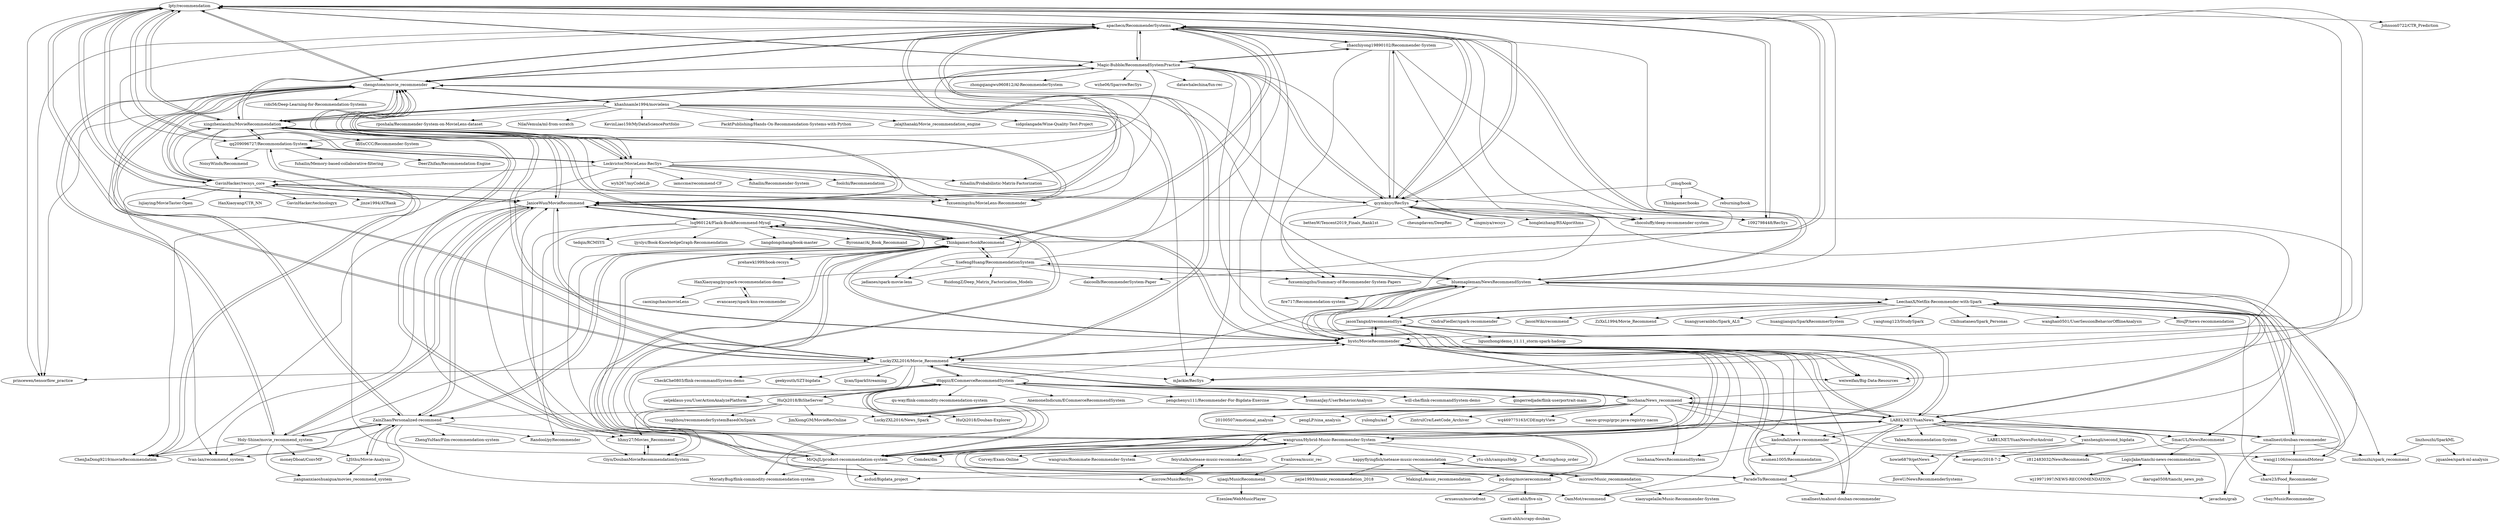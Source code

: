 digraph G {
"lpty/recommendation" -> "apachecn/RecommenderSystems"
"lpty/recommendation" -> "Magic-Bubble/RecommendSystemPractice"
"lpty/recommendation" -> "chengstone/movie_recommender"
"lpty/recommendation" -> "JaniceWuo/MovieRecommend"
"lpty/recommendation" -> "xingzhexiaozhu/MovieRecommendation"
"lpty/recommendation" -> "Thinkgamer/bookRecommend"
"lpty/recommendation" -> "qcymkxyc/RecSys"
"lpty/recommendation" -> "Johnson0722/CTR_Prediction" ["e"=1]
"lpty/recommendation" -> "princewen/tensorflow_practice" ["e"=1]
"lpty/recommendation" -> "1092798448/RecSys"
"lpty/recommendation" -> "LuckyZXL2016/Movie_Recommend"
"lpty/recommendation" -> "weiweifan/Big-Data-Resources" ["e"=1]
"lpty/recommendation" -> "Lockvictor/MovieLens-RecSys"
"lpty/recommendation" -> "GavinHacker/recsys_core"
"lpty/recommendation" -> "bystc/MovieRecommender"
"LABELNET/YuanNews" -> "jasonTangxd/recommendSys"
"LABELNET/YuanNews" -> "LABELNET/YuanNewsForAndroid"
"LABELNET/YuanNews" -> "bystc/MovieRecommender"
"LABELNET/YuanNews" -> "kadoufall/news-recommender"
"LABELNET/YuanNews" -> "javachen/grab"
"LABELNET/YuanNews" -> "SmacUL/NewsRecommend"
"LABELNET/YuanNews" -> "ParadeTo/Recommend"
"LABELNET/YuanNews" -> "bluemapleman/NewsRecommendSystem"
"LABELNET/YuanNews" -> "luochana/News_recommend"
"LABELNET/YuanNews" -> "smallnest/douban-recommender"
"LABELNET/YuanNews" -> "MrQuJL/product-recommendation-system"
"LABELNET/YuanNews" -> "yanshengli/second_bigdata"
"LABELNET/YuanNews" -> "wangruns/Hybrid-Music-Recommender-System"
"LABELNET/YuanNews" -> "Yabea/Recommendation-System"
"Holy-Shine/movie_recommend_system" -> "ZainZhao/Personalized-recommend"
"Holy-Shine/movie_recommend_system" -> "JaniceWuo/MovieRecommend"
"Holy-Shine/movie_recommend_system" -> "chengstone/movie_recommender"
"Holy-Shine/movie_recommend_system" -> "moneyDboat/ConvMF" ["e"=1]
"Holy-Shine/movie_recommend_system" -> "Ivan-lan/recommend_system"
"Holy-Shine/movie_recommend_system" -> "ChenJiaDong9219/movieRecommendation"
"Holy-Shine/movie_recommend_system" -> "LJSthu/Movie-Analysis"
"Holy-Shine/movie_recommend_system" -> "jiangnanxiaoshuaigua/movies_recommend_system"
"Holy-Shine/movie_recommend_system" -> "Thinkgamer/bookRecommend"
"ChenJiaDong9219/movieRecommendation" -> "qq209096727/Recommondation-System"
"XuefengHuang/RecommendationSystem" -> "Thinkgamer/bookRecommend"
"XuefengHuang/RecommendationSystem" -> "jadianes/spark-movie-lens" ["e"=1]
"XuefengHuang/RecommendationSystem" -> "lsq960124/Flask-BookRecommend-Mysql"
"XuefengHuang/RecommendationSystem" -> "HanXiaoyang/pyspark-recommendation-demo"
"XuefengHuang/RecommendationSystem" -> "daicoolb/RecommenderSystem-Paper" ["e"=1]
"XuefengHuang/RecommendationSystem" -> "RuidongZ/Deep_Matrix_Factorization_Models" ["e"=1]
"XuefengHuang/RecommendationSystem" -> "fuxuemingzhu/Summary-of-Recommender-System-Papers" ["e"=1]
"XuefengHuang/RecommendationSystem" -> "bluemapleman/NewsRecommendSystem"
"XuefengHuang/RecommendationSystem" -> "apachecn/RecommenderSystems"
"evancasey/spark-knn-recommender" -> "HanXiaoyang/pyspark-recommendation-demo"
"xiaott-ahh/five-six" -> "xiaott-ahh/scrapy-douban"
"JaniceWuo/MovieRecommend" -> "ZainZhao/Personalized-recommend"
"JaniceWuo/MovieRecommend" -> "chengstone/movie_recommender"
"JaniceWuo/MovieRecommend" -> "Holy-Shine/movie_recommend_system"
"JaniceWuo/MovieRecommend" -> "lpty/recommendation"
"JaniceWuo/MovieRecommend" -> "Giyn/DoubanMovieRecommendationSystem"
"JaniceWuo/MovieRecommend" -> "Ivan-lan/recommend_system"
"JaniceWuo/MovieRecommend" -> "wangruns/Hybrid-Music-Recommender-System"
"JaniceWuo/MovieRecommend" -> "bystc/MovieRecommender"
"JaniceWuo/MovieRecommend" -> "LuckyZXL2016/Movie_Recommend"
"JaniceWuo/MovieRecommend" -> "hhmy27/Movies_Recommend"
"JaniceWuo/MovieRecommend" -> "apachecn/RecommenderSystems"
"JaniceWuo/MovieRecommend" -> "Thinkgamer/bookRecommend"
"JaniceWuo/MovieRecommend" -> "GavinHacker/recsys_core"
"JaniceWuo/MovieRecommend" -> "xingzhexiaozhu/MovieRecommendation"
"JaniceWuo/MovieRecommend" -> "lsq960124/Flask-BookRecommend-Mysql"
"LuckyZXL2016/Movie_Recommend" -> "luochana/News_recommend"
"LuckyZXL2016/Movie_Recommend" -> "CheckChe0803/flink-recommandSystem-demo" ["e"=1]
"LuckyZXL2016/Movie_Recommend" -> "LuckyZXL2016/News_Spark" ["e"=1]
"LuckyZXL2016/Movie_Recommend" -> "JaniceWuo/MovieRecommend"
"LuckyZXL2016/Movie_Recommend" -> "chengstone/movie_recommender"
"LuckyZXL2016/Movie_Recommend" -> "bystc/MovieRecommender"
"LuckyZXL2016/Movie_Recommend" -> "apachecn/RecommenderSystems"
"LuckyZXL2016/Movie_Recommend" -> "princewen/tensorflow_practice" ["e"=1]
"LuckyZXL2016/Movie_Recommend" -> "oeljeklaus-you/UserActionAnalyzePlatform" ["e"=1]
"LuckyZXL2016/Movie_Recommend" -> "lpty/recommendation"
"LuckyZXL2016/Movie_Recommend" -> "weiweifan/Big-Data-Resources" ["e"=1]
"LuckyZXL2016/Movie_Recommend" -> "geekyouth/SZT-bigdata" ["e"=1]
"LuckyZXL2016/Movie_Recommend" -> "ittqqzz/ECommerceRecommendSystem"
"LuckyZXL2016/Movie_Recommend" -> "mJackie/RecSys" ["e"=1]
"LuckyZXL2016/Movie_Recommend" -> "ljcan/SparkStreaming" ["e"=1]
"SmacUL/NewsRecommend" -> "z812483032/NewsRecommends"
"SmacUL/NewsRecommend" -> "LogicJake/tianchi-news-recommendation"
"GavinHacker/recsys_core" -> "chengstone/movie_recommender"
"GavinHacker/recsys_core" -> "xingzhexiaozhu/MovieRecommendation"
"GavinHacker/recsys_core" -> "JaniceWuo/MovieRecommend"
"GavinHacker/recsys_core" -> "Ivan-lan/recommend_system"
"GavinHacker/recsys_core" -> "lpty/recommendation"
"GavinHacker/recsys_core" -> "HanXiaoyang/CTR_NN" ["e"=1]
"GavinHacker/recsys_core" -> "GavinHacker/technologyx"
"GavinHacker/recsys_core" -> "qcymkxyc/RecSys"
"GavinHacker/recsys_core" -> "jinze1994/ATRank" ["e"=1]
"GavinHacker/recsys_core" -> "fuxuemingzhu/MovieLens-Recommender"
"GavinHacker/recsys_core" -> "lujiaying/MovieTaster-Open" ["e"=1]
"bluemapleman/NewsRecommendSystem" -> "bystc/MovieRecommender"
"bluemapleman/NewsRecommendSystem" -> "LABELNET/YuanNews"
"bluemapleman/NewsRecommendSystem" -> "kadoufall/news-recommender"
"bluemapleman/NewsRecommendSystem" -> "MrQuJL/product-recommendation-system"
"bluemapleman/NewsRecommendSystem" -> "luochana/News_recommend"
"bluemapleman/NewsRecommendSystem" -> "jasonTangxd/recommendSys"
"bluemapleman/NewsRecommendSystem" -> "chengstone/movie_recommender"
"bluemapleman/NewsRecommendSystem" -> "lpty/recommendation"
"bluemapleman/NewsRecommendSystem" -> "apachecn/RecommenderSystems"
"bluemapleman/NewsRecommendSystem" -> "LuckyZXL2016/Movie_Recommend"
"bluemapleman/NewsRecommendSystem" -> "SmacUL/NewsRecommend"
"bluemapleman/NewsRecommendSystem" -> "XuefengHuang/RecommendationSystem"
"bluemapleman/NewsRecommendSystem" -> "fire717/Recommendation-system"
"bluemapleman/NewsRecommendSystem" -> "LeechanX/Netflix-Recommender-with-Spark"
"bluemapleman/NewsRecommendSystem" -> "ienergetic/2018-7-2"
"bystc/MovieRecommender" -> "MrQuJL/product-recommendation-system"
"bystc/MovieRecommender" -> "kadoufall/news-recommender"
"bystc/MovieRecommender" -> "LABELNET/YuanNews"
"bystc/MovieRecommender" -> "pq-dong/movierecommend"
"bystc/MovieRecommender" -> "wangruns/Hybrid-Music-Recommender-System"
"bystc/MovieRecommender" -> "ParadeTo/Recommend"
"bystc/MovieRecommender" -> "jasonTangxd/recommendSys"
"bystc/MovieRecommender" -> "bluemapleman/NewsRecommendSystem"
"bystc/MovieRecommender" -> "JaniceWuo/MovieRecommend"
"bystc/MovieRecommender" -> "OamMot/recommend"
"bystc/MovieRecommender" -> "LuckyZXL2016/Movie_Recommend"
"bystc/MovieRecommender" -> "Thinkgamer/bookRecommend"
"bystc/MovieRecommender" -> "xingzhexiaozhu/MovieRecommendation"
"bystc/MovieRecommender" -> "smallnest/mahout-douban-recommender"
"bystc/MovieRecommender" -> "acumen1005/Recommendation"
"jzmq/book" -> "reburning/book"
"jzmq/book" -> "qcymkxyc/RecSys"
"jzmq/book" -> "Thinkgamer/books" ["e"=1]
"Magic-Bubble/RecommendSystemPractice" -> "qcymkxyc/RecSys"
"Magic-Bubble/RecommendSystemPractice" -> "lpty/recommendation"
"Magic-Bubble/RecommendSystemPractice" -> "apachecn/RecommenderSystems"
"Magic-Bubble/RecommendSystemPractice" -> "mJackie/RecSys" ["e"=1]
"Magic-Bubble/RecommendSystemPractice" -> "datawhalechina/fun-rec" ["e"=1]
"Magic-Bubble/RecommendSystemPractice" -> "chocoluffy/deep-recommender-system" ["e"=1]
"Magic-Bubble/RecommendSystemPractice" -> "zhongqiangwu960812/AI-RecommenderSystem" ["e"=1]
"Magic-Bubble/RecommendSystemPractice" -> "chengstone/movie_recommender"
"Magic-Bubble/RecommendSystemPractice" -> "zhaozhiyong19890102/Recommender-System"
"Magic-Bubble/RecommendSystemPractice" -> "JaniceWuo/MovieRecommend"
"Magic-Bubble/RecommendSystemPractice" -> "weiweifan/Big-Data-Resources" ["e"=1]
"Magic-Bubble/RecommendSystemPractice" -> "bystc/MovieRecommender"
"Magic-Bubble/RecommendSystemPractice" -> "wzhe06/SparrowRecSys" ["e"=1]
"Magic-Bubble/RecommendSystemPractice" -> "xingzhexiaozhu/MovieRecommendation"
"Magic-Bubble/RecommendSystemPractice" -> "qq209096727/Recommondation-System"
"ParadeTo/Recommend" -> "smallnest/mahout-douban-recommender"
"ParadeTo/Recommend" -> "OamMot/recommend"
"ParadeTo/Recommend" -> "bystc/MovieRecommender"
"ParadeTo/Recommend" -> "LABELNET/YuanNews"
"ParadeTo/Recommend" -> "javachen/grab"
"ParadeTo/Recommend" -> "Thinkgamer/bookRecommend"
"MrQuJL/product-recommendation-system" -> "bystc/MovieRecommender"
"MrQuJL/product-recommendation-system" -> "ittqqzz/ECommerceRecommendSystem"
"MrQuJL/product-recommendation-system" -> "wangruns/Hybrid-Music-Recommender-System"
"MrQuJL/product-recommendation-system" -> "Thinkgamer/bookRecommend"
"MrQuJL/product-recommendation-system" -> "bluemapleman/NewsRecommendSystem"
"MrQuJL/product-recommendation-system" -> "ParadeTo/Recommend"
"MrQuJL/product-recommendation-system" -> "LABELNET/YuanNews"
"MrQuJL/product-recommendation-system" -> "OamMot/recommend"
"MrQuJL/product-recommendation-system" -> "pq-dong/movierecommend"
"MrQuJL/product-recommendation-system" -> "lsq960124/Flask-BookRecommend-Mysql"
"MrQuJL/product-recommendation-system" -> "asdud/Bigdata_project" ["e"=1]
"MrQuJL/product-recommendation-system" -> "JaniceWuo/MovieRecommend"
"MrQuJL/product-recommendation-system" -> "xingzhexiaozhu/MovieRecommendation"
"MrQuJL/product-recommendation-system" -> "MoriatyBug/flink-commodity-recommendation-system" ["e"=1]
"MrQuJL/product-recommendation-system" -> "qq209096727/Recommondation-System"
"ZainZhao/Personalized-recommend" -> "JaniceWuo/MovieRecommend"
"ZainZhao/Personalized-recommend" -> "Holy-Shine/movie_recommend_system"
"ZainZhao/Personalized-recommend" -> "jiangnanxiaoshuaigua/movies_recommend_system"
"ZainZhao/Personalized-recommend" -> "Ivan-lan/recommend_system"
"ZainZhao/Personalized-recommend" -> "LJSthu/Movie-Analysis"
"ZainZhao/Personalized-recommend" -> "chengstone/movie_recommender"
"ZainZhao/Personalized-recommend" -> "OamMot/recommend"
"ZainZhao/Personalized-recommend" -> "Thinkgamer/bookRecommend"
"ZainZhao/Personalized-recommend" -> "ZhengYuHao/Film-recommendation-system"
"ZainZhao/Personalized-recommend" -> "Randool/pyRecommender" ["e"=1]
"ZainZhao/Personalized-recommend" -> "hhmy27/Movies_Recommend"
"ZainZhao/Personalized-recommend" -> "ChenJiaDong9219/movieRecommendation"
"chengstone/movie_recommender" -> "JaniceWuo/MovieRecommend"
"chengstone/movie_recommender" -> "ZainZhao/Personalized-recommend"
"chengstone/movie_recommender" -> "lpty/recommendation"
"chengstone/movie_recommender" -> "Holy-Shine/movie_recommend_system"
"chengstone/movie_recommender" -> "GavinHacker/recsys_core"
"chengstone/movie_recommender" -> "princewen/tensorflow_practice" ["e"=1]
"chengstone/movie_recommender" -> "apachecn/RecommenderSystems"
"chengstone/movie_recommender" -> "LuckyZXL2016/Movie_Recommend"
"chengstone/movie_recommender" -> "Lockvictor/MovieLens-RecSys"
"chengstone/movie_recommender" -> "xingzhexiaozhu/MovieRecommendation"
"chengstone/movie_recommender" -> "mJackie/RecSys" ["e"=1]
"chengstone/movie_recommender" -> "khanhnamle1994/movielens"
"chengstone/movie_recommender" -> "fuxuemingzhu/MovieLens-Recommender"
"chengstone/movie_recommender" -> "Magic-Bubble/RecommendSystemPractice"
"chengstone/movie_recommender" -> "robi56/Deep-Learning-for-Recommendation-Systems" ["e"=1]
"hhmy27/Movies_Recommend" -> "Giyn/DoubanMovieRecommendationSystem"
"xingzhexiaozhu/MovieRecommendation" -> "qq209096727/Recommondation-System"
"xingzhexiaozhu/MovieRecommendation" -> "Lockvictor/MovieLens-RecSys"
"xingzhexiaozhu/MovieRecommendation" -> "lpty/recommendation"
"xingzhexiaozhu/MovieRecommendation" -> "GavinHacker/recsys_core"
"xingzhexiaozhu/MovieRecommendation" -> "apachecn/RecommenderSystems"
"xingzhexiaozhu/MovieRecommendation" -> "chengstone/movie_recommender"
"xingzhexiaozhu/MovieRecommendation" -> "ChenJiaDong9219/movieRecommendation"
"xingzhexiaozhu/MovieRecommendation" -> "JaniceWuo/MovieRecommend"
"xingzhexiaozhu/MovieRecommendation" -> "bystc/MovieRecommender"
"xingzhexiaozhu/MovieRecommendation" -> "SSSxCCC/Recommender-System" ["e"=1]
"xingzhexiaozhu/MovieRecommendation" -> "Thinkgamer/bookRecommend"
"xingzhexiaozhu/MovieRecommendation" -> "NoisyWinds/Recommend"
"xingzhexiaozhu/MovieRecommendation" -> "fuxuemingzhu/MovieLens-Recommender"
"xingzhexiaozhu/MovieRecommendation" -> "MrQuJL/product-recommendation-system"
"xingzhexiaozhu/MovieRecommendation" -> "Magic-Bubble/RecommendSystemPractice"
"Lockvictor/MovieLens-RecSys" -> "xingzhexiaozhu/MovieRecommendation"
"Lockvictor/MovieLens-RecSys" -> "qq209096727/Recommondation-System"
"Lockvictor/MovieLens-RecSys" -> "chengstone/movie_recommender"
"Lockvictor/MovieLens-RecSys" -> "fuxuemingzhu/MovieLens-Recommender"
"Lockvictor/MovieLens-RecSys" -> "lpty/recommendation"
"Lockvictor/MovieLens-RecSys" -> "1092798448/RecSys"
"Lockvictor/MovieLens-RecSys" -> "wyh267/myCodeLib"
"Lockvictor/MovieLens-RecSys" -> "iamccme/recommend-CF"
"Lockvictor/MovieLens-RecSys" -> "Magic-Bubble/RecommendSystemPractice"
"Lockvictor/MovieLens-RecSys" -> "ChenJiaDong9219/movieRecommendation"
"Lockvictor/MovieLens-RecSys" -> "fuhailin/Recommender-System"
"Lockvictor/MovieLens-RecSys" -> "GavinHacker/recsys_core"
"Lockvictor/MovieLens-RecSys" -> "foolchi/Recommendation"
"Lockvictor/MovieLens-RecSys" -> "fuhailin/Probabilistic-Matrix-Factorization" ["e"=1]
"1092798448/RecSys" -> "lpty/recommendation"
"luochana/News_recommend" -> "LuckyZXL2016/News_Spark" ["e"=1]
"luochana/News_recommend" -> "luochana/NewsRecommendSystem"
"luochana/News_recommend" -> "nacos-group/grpc-java-registry-nacos" ["e"=1]
"luochana/News_recommend" -> "LuckyZXL2016/Movie_Recommend"
"luochana/News_recommend" -> "ittqqzz/ECommerceRecommendSystem"
"luochana/News_recommend" -> "wangj1106/recommendMoteur"
"luochana/News_recommend" -> "20100507/emotional_analysis" ["e"=1]
"luochana/News_recommend" -> "kadoufall/news-recommender"
"luochana/News_recommend" -> "LABELNET/YuanNews"
"luochana/News_recommend" -> "pengLP/sina_analysis" ["e"=1]
"luochana/News_recommend" -> "SmacUL/NewsRecommend"
"luochana/News_recommend" -> "yulonghu/asf" ["e"=1]
"luochana/News_recommend" -> "ZintrulCre/LeetCode_Archiver" ["e"=1]
"luochana/News_recommend" -> "wq469775163/CDEmptyView" ["e"=1]
"luochana/News_recommend" -> "asdud/Bigdata_project" ["e"=1]
"wangruns/Hybrid-Music-Recommender-System" -> "bystc/MovieRecommender"
"wangruns/Hybrid-Music-Recommender-System" -> "Evanlovea/music_rec"
"wangruns/Hybrid-Music-Recommender-System" -> "JaniceWuo/MovieRecommend"
"wangruns/Hybrid-Music-Recommender-System" -> "MrQuJL/product-recommendation-system"
"wangruns/Hybrid-Music-Recommender-System" -> "happyflyingfish/netease-music-recommendation"
"wangruns/Hybrid-Music-Recommender-System" -> "ytu-shh/campusHelp" ["e"=1]
"wangruns/Hybrid-Music-Recommender-System" -> "sfturing/hosp_order" ["e"=1]
"wangruns/Hybrid-Music-Recommender-System" -> "Comdex/dm"
"wangruns/Hybrid-Music-Recommender-System" -> "microw/MusicRecSys"
"wangruns/Hybrid-Music-Recommender-System" -> "Thinkgamer/bookRecommend"
"wangruns/Hybrid-Music-Recommender-System" -> "pq-dong/movierecommend"
"wangruns/Hybrid-Music-Recommender-System" -> "LABELNET/YuanNews"
"wangruns/Hybrid-Music-Recommender-System" -> "Corvey/Exam-Online" ["e"=1]
"wangruns/Hybrid-Music-Recommender-System" -> "feiyutalk/netease-music-recommendation"
"wangruns/Hybrid-Music-Recommender-System" -> "wangruns/Roommate-Recommender-System"
"apachecn/RecommenderSystems" -> "lpty/recommendation"
"apachecn/RecommenderSystems" -> "Magic-Bubble/RecommendSystemPractice"
"apachecn/RecommenderSystems" -> "qcymkxyc/RecSys"
"apachecn/RecommenderSystems" -> "chengstone/movie_recommender"
"apachecn/RecommenderSystems" -> "Thinkgamer/bookRecommend"
"apachecn/RecommenderSystems" -> "xingzhexiaozhu/MovieRecommendation"
"apachecn/RecommenderSystems" -> "weiweifan/Big-Data-Resources" ["e"=1]
"apachecn/RecommenderSystems" -> "JaniceWuo/MovieRecommend"
"apachecn/RecommenderSystems" -> "LuckyZXL2016/Movie_Recommend"
"apachecn/RecommenderSystems" -> "mJackie/RecSys" ["e"=1]
"apachecn/RecommenderSystems" -> "chocoluffy/deep-recommender-system" ["e"=1]
"apachecn/RecommenderSystems" -> "princewen/tensorflow_practice" ["e"=1]
"apachecn/RecommenderSystems" -> "qq209096727/Recommondation-System"
"apachecn/RecommenderSystems" -> "zhaozhiyong19890102/Recommender-System"
"apachecn/RecommenderSystems" -> "bluemapleman/NewsRecommendSystem"
"qq209096727/Recommondation-System" -> "xingzhexiaozhu/MovieRecommendation"
"qq209096727/Recommondation-System" -> "ChenJiaDong9219/movieRecommendation"
"qq209096727/Recommondation-System" -> "Lockvictor/MovieLens-RecSys"
"qq209096727/Recommondation-System" -> "NoisyWinds/Recommend"
"qq209096727/Recommondation-System" -> "DeerZhifan/Recommendation-Engine"
"qq209096727/Recommondation-System" -> "fuhailin/Memory-based-collaborative-filtering"
"ittqqzz/ECommerceRecommendSystem" -> "MoriatyBug/flink-commodity-recommendation-system" ["e"=1]
"ittqqzz/ECommerceRecommendSystem" -> "MrQuJL/product-recommendation-system"
"ittqqzz/ECommerceRecommendSystem" -> "luochana/News_recommend"
"ittqqzz/ECommerceRecommendSystem" -> "gingerredjade/flink-userportrait-main" ["e"=1]
"ittqqzz/ECommerceRecommendSystem" -> "asdud/Bigdata_project" ["e"=1]
"ittqqzz/ECommerceRecommendSystem" -> "qu-way/flink-commodity-recommendation-system"
"ittqqzz/ECommerceRecommendSystem" -> "AnemoneIndicum/ECommerceRecommendSystem"
"ittqqzz/ECommerceRecommendSystem" -> "pengchenyu111/Recommender-For-Bigdata-Exercise"
"ittqqzz/ECommerceRecommendSystem" -> "IronmanJay/UserBehaviorAnalysis"
"ittqqzz/ECommerceRecommendSystem" -> "LuckyZXL2016/Movie_Recommend"
"ittqqzz/ECommerceRecommendSystem" -> "oeljeklaus-you/UserActionAnalyzePlatform" ["e"=1]
"ittqqzz/ECommerceRecommendSystem" -> "will-che/flink-recommandSystem-demo" ["e"=1]
"ittqqzz/ECommerceRecommendSystem" -> "pq-dong/movierecommend"
"ittqqzz/ECommerceRecommendSystem" -> "bystc/MovieRecommender"
"ittqqzz/ECommerceRecommendSystem" -> "HuQi2018/BiSheServer"
"Evanlovea/music_rec" -> "ujiaqi/MusicRecommend"
"LJSthu/Movie-Analysis" -> "jiangnanxiaoshuaigua/movies_recommend_system"
"LJSthu/Movie-Analysis" -> "ZainZhao/Personalized-recommend"
"qcymkxyc/RecSys" -> "Magic-Bubble/RecommendSystemPractice"
"qcymkxyc/RecSys" -> "singmiya/recsys"
"qcymkxyc/RecSys" -> "mJackie/RecSys" ["e"=1]
"qcymkxyc/RecSys" -> "apachecn/RecommenderSystems"
"qcymkxyc/RecSys" -> "lpty/recommendation"
"qcymkxyc/RecSys" -> "fire717/Recommendation-system"
"qcymkxyc/RecSys" -> "1092798448/RecSys"
"qcymkxyc/RecSys" -> "chocoluffy/deep-recommender-system" ["e"=1]
"qcymkxyc/RecSys" -> "zhaozhiyong19890102/Recommender-System"
"qcymkxyc/RecSys" -> "fuxuemingzhu/Summary-of-Recommender-System-Papers" ["e"=1]
"qcymkxyc/RecSys" -> "chengstone/movie_recommender"
"qcymkxyc/RecSys" -> "hongleizhang/RSAlgorithms" ["e"=1]
"qcymkxyc/RecSys" -> "GavinHacker/recsys_core"
"qcymkxyc/RecSys" -> "bettenW/Tencent2019_Finals_Rank1st" ["e"=1]
"qcymkxyc/RecSys" -> "cheungdaven/DeepRec" ["e"=1]
"wangj1106/recommendMoteur" -> "LeechanX/Netflix-Recommender-with-Spark"
"wangj1106/recommendMoteur" -> "share23/Food_Recommender"
"yanshengli/second_bigdata" -> "ienergetic/2018-7-2"
"yanshengli/second_bigdata" -> "JloveU/NewsRecommenderSystems"
"yanshengli/second_bigdata" -> "howie6879/getNews"
"smallnest/douban-recommender" -> "LeechanX/Netflix-Recommender-with-Spark"
"smallnest/douban-recommender" -> "linzhouzhi/spark_recommend"
"smallnest/douban-recommender" -> "javachen/grab"
"smallnest/douban-recommender" -> "wangj1106/recommendMoteur"
"smallnest/douban-recommender" -> "LABELNET/YuanNews"
"LogicJake/tianchi-news-recommendation" -> "wj19971997/NEWS-RECOMMENDATION"
"LogicJake/tianchi-news-recommendation" -> "ikaruga0508/tianchi_news_pub"
"khanhnamle1994/movielens" -> "chengstone/movie_recommender"
"khanhnamle1994/movielens" -> "rposhala/Recommender-System-on-MovieLens-dataset"
"khanhnamle1994/movielens" -> "NilaiVemula/ml-from-scratch"
"khanhnamle1994/movielens" -> "KevinLiao159/MyDataSciencePortfolio" ["e"=1]
"khanhnamle1994/movielens" -> "PacktPublishing/Hands-On-Recommendation-Systems-with-Python" ["e"=1]
"khanhnamle1994/movielens" -> "fuhailin/Probabilistic-Matrix-Factorization" ["e"=1]
"khanhnamle1994/movielens" -> "xingzhexiaozhu/MovieRecommendation"
"khanhnamle1994/movielens" -> "fuxuemingzhu/MovieLens-Recommender"
"khanhnamle1994/movielens" -> "jadianes/spark-movie-lens" ["e"=1]
"khanhnamle1994/movielens" -> "jalajthanaki/Movie_recommendation_engine"
"khanhnamle1994/movielens" -> "sidgolangade/Wine-Quality-Test-Project"
"khanhnamle1994/movielens" -> "Lockvictor/MovieLens-RecSys"
"microw/Music_recommendation" -> "xiaoyugelaile/Music-Recommender-System"
"microw/Music_recommendation" -> "happyflyingfish/netease-music-recommendation"
"lsq960124/Flask-BookRecommend-Mysql" -> "Thinkgamer/bookRecommend"
"lsq960124/Flask-BookRecommend-Mysql" -> "ljyslyc/Book-KnowledgeGraph-Recommendation" ["e"=1]
"lsq960124/Flask-BookRecommend-Mysql" -> "liangdongchang/book-master"
"lsq960124/Flask-BookRecommend-Mysql" -> "Randool/pyRecommender" ["e"=1]
"lsq960124/Flask-BookRecommend-Mysql" -> "Byronnar/Ai_Book_Recommand"
"lsq960124/Flask-BookRecommend-Mysql" -> "JaniceWuo/MovieRecommend"
"lsq960124/Flask-BookRecommend-Mysql" -> "Giyn/DoubanMovieRecommendationSystem"
"lsq960124/Flask-BookRecommend-Mysql" -> "tedqin/RCMSYS"
"microw/MusicRecSys" -> "feiyutalk/netease-music-recommendation"
"HuQi2018/BiSheServer" -> "HuQi2018/Douban-Explorer"
"HuQi2018/BiSheServer" -> "toughhou/recommenderSystemBasedOnSpark"
"HuQi2018/BiSheServer" -> "ZainZhao/Personalized-recommend"
"HuQi2018/BiSheServer" -> "Giyn/DoubanMovieRecommendationSystem"
"HuQi2018/BiSheServer" -> "JimXiongGM/MovieRecOnline"
"HuQi2018/BiSheServer" -> "hhmy27/Movies_Recommend"
"HuQi2018/BiSheServer" -> "ittqqzz/ECommerceRecommendSystem"
"Thinkgamer/bookRecommend" -> "lsq960124/Flask-BookRecommend-Mysql"
"Thinkgamer/bookRecommend" -> "ZainZhao/Personalized-recommend"
"Thinkgamer/bookRecommend" -> "XuefengHuang/RecommendationSystem"
"Thinkgamer/bookRecommend" -> "prehawk1999/book-recsys"
"Thinkgamer/bookRecommend" -> "apachecn/RecommenderSystems"
"Thinkgamer/bookRecommend" -> "lpty/recommendation"
"Thinkgamer/bookRecommend" -> "ParadeTo/Recommend"
"Thinkgamer/bookRecommend" -> "JaniceWuo/MovieRecommend"
"Thinkgamer/bookRecommend" -> "MrQuJL/product-recommendation-system"
"Thinkgamer/bookRecommend" -> "bystc/MovieRecommender"
"Thinkgamer/bookRecommend" -> "wangruns/Hybrid-Music-Recommender-System"
"Thinkgamer/bookRecommend" -> "xingzhexiaozhu/MovieRecommendation"
"jasonTangxd/recommendSys" -> "LABELNET/YuanNews"
"jasonTangxd/recommendSys" -> "bystc/MovieRecommender"
"jasonTangxd/recommendSys" -> "LeechanX/Netflix-Recommender-with-Spark"
"jasonTangxd/recommendSys" -> "liguozhong/demo_11.11_storm-spark-hadoop" ["e"=1]
"LeechanX/Netflix-Recommender-with-Spark" -> "smallnest/douban-recommender"
"LeechanX/Netflix-Recommender-with-Spark" -> "share23/Food_Recommender"
"LeechanX/Netflix-Recommender-with-Spark" -> "wangj1106/recommendMoteur"
"LeechanX/Netflix-Recommender-with-Spark" -> "linzhouzhi/spark_recommend"
"LeechanX/Netflix-Recommender-with-Spark" -> "wanghan0501/UserSessionBehaviorOfflineAnalysis" ["e"=1]
"LeechanX/Netflix-Recommender-with-Spark" -> "HouJP/news-recommendation"
"LeechanX/Netflix-Recommender-with-Spark" -> "OndraFiedler/spark-recommender" ["e"=1]
"LeechanX/Netflix-Recommender-with-Spark" -> "JasonWiki/recommend"
"LeechanX/Netflix-Recommender-with-Spark" -> "jasonTangxd/recommendSys"
"LeechanX/Netflix-Recommender-with-Spark" -> "ZzXxL1994/Movie_Recommend" ["e"=1]
"LeechanX/Netflix-Recommender-with-Spark" -> "huangyueranbbc/Spark_ALS"
"LeechanX/Netflix-Recommender-with-Spark" -> "huangjianqin/SparkRecommerSystem"
"LeechanX/Netflix-Recommender-with-Spark" -> "yangtong123/StudySpark" ["e"=1]
"LeechanX/Netflix-Recommender-with-Spark" -> "Chihuataneo/Spark_Personas" ["e"=1]
"pq-dong/movierecommend" -> "erxuesun/moviefront"
"pq-dong/movierecommend" -> "xiaott-ahh/five-six"
"linzhouzhi/SparkML" -> "jquanlee/spark-ml-analysis"
"linzhouzhi/SparkML" -> "linzhouzhi/spark_recommend"
"Giyn/DoubanMovieRecommendationSystem" -> "hhmy27/Movies_Recommend"
"zhaozhiyong19890102/Recommender-System" -> "fuxuemingzhu/Summary-of-Recommender-System-Papers" ["e"=1]
"zhaozhiyong19890102/Recommender-System" -> "chocoluffy/deep-recommender-system" ["e"=1]
"zhaozhiyong19890102/Recommender-System" -> "daicoolb/RecommenderSystem-Paper" ["e"=1]
"zhaozhiyong19890102/Recommender-System" -> "Magic-Bubble/RecommendSystemPractice"
"zhaozhiyong19890102/Recommender-System" -> "qcymkxyc/RecSys"
"zhaozhiyong19890102/Recommender-System" -> "apachecn/RecommenderSystems"
"HanXiaoyang/pyspark-recommendation-demo" -> "caoxingchao/movieLens"
"HanXiaoyang/pyspark-recommendation-demo" -> "evancasey/spark-knn-recommender"
"feiyutalk/netease-music-recommendation" -> "microw/MusicRecSys"
"singmiya/recsys" -> "qcymkxyc/RecSys"
"ujiaqi/MusicRecommend" -> "Ezenlee/WebMusicPlayer"
"wj19971997/NEWS-RECOMMENDATION" -> "LogicJake/tianchi-news-recommendation"
"happyflyingfish/netease-music-recommendation" -> "jiejie1993/music_recommendation_2018"
"happyflyingfish/netease-music-recommendation" -> "microw/Music_recommendation"
"happyflyingfish/netease-music-recommendation" -> "MakingL/music_recommendation" ["e"=1]
"fuxuemingzhu/MovieLens-Recommender" -> "chengstone/movie_recommender"
"howie6879/getNews" -> "JloveU/NewsRecommenderSystems"
"share23/Food_Recommender" -> "vbay/MusicRecommender"
"kadoufall/news-recommender" -> "ienergetic/2018-7-2"
"kadoufall/news-recommender" -> "acumen1005/Recommendation"
"kadoufall/news-recommender" -> "luochana/NewsRecommendSystem"
"kadoufall/news-recommender" -> "smallnest/mahout-douban-recommender"
"lpty/recommendation" ["l"="21.801,36.709"]
"apachecn/RecommenderSystems" ["l"="21.784,36.702"]
"Magic-Bubble/RecommendSystemPractice" ["l"="21.795,36.724"]
"chengstone/movie_recommender" ["l"="21.826,36.711"]
"JaniceWuo/MovieRecommend" ["l"="21.801,36.685"]
"xingzhexiaozhu/MovieRecommendation" ["l"="21.819,36.697"]
"Thinkgamer/bookRecommend" ["l"="21.798,36.669"]
"qcymkxyc/RecSys" ["l"="21.794,36.744"]
"Johnson0722/CTR_Prediction" ["l"="22.745,37.173"]
"princewen/tensorflow_practice" ["l"="22.756,37.093"]
"1092798448/RecSys" ["l"="21.819,36.746"]
"LuckyZXL2016/Movie_Recommend" ["l"="21.754,36.69"]
"weiweifan/Big-Data-Resources" ["l"="11.742,23.467"]
"Lockvictor/MovieLens-RecSys" ["l"="21.854,36.723"]
"GavinHacker/recsys_core" ["l"="21.821,36.728"]
"bystc/MovieRecommender" ["l"="21.763,36.662"]
"LABELNET/YuanNews" ["l"="21.747,36.626"]
"jasonTangxd/recommendSys" ["l"="21.731,36.615"]
"LABELNET/YuanNewsForAndroid" ["l"="21.736,36.599"]
"kadoufall/news-recommender" ["l"="21.734,36.632"]
"javachen/grab" ["l"="21.755,36.599"]
"SmacUL/NewsRecommend" ["l"="21.689,36.627"]
"ParadeTo/Recommend" ["l"="21.776,36.636"]
"bluemapleman/NewsRecommendSystem" ["l"="21.762,36.647"]
"luochana/News_recommend" ["l"="21.716,36.641"]
"smallnest/douban-recommender" ["l"="21.714,36.594"]
"MrQuJL/product-recommendation-system" ["l"="21.778,36.664"]
"yanshengli/second_bigdata" ["l"="21.768,36.579"]
"wangruns/Hybrid-Music-Recommender-System" ["l"="21.747,36.67"]
"Yabea/Recommendation-System" ["l"="21.744,36.585"]
"Holy-Shine/movie_recommend_system" ["l"="21.845,36.679"]
"ZainZhao/Personalized-recommend" ["l"="21.835,36.667"]
"moneyDboat/ConvMF" ["l"="23.069,37.067"]
"Ivan-lan/recommend_system" ["l"="21.835,36.691"]
"ChenJiaDong9219/movieRecommendation" ["l"="21.865,36.69"]
"LJSthu/Movie-Analysis" ["l"="21.873,36.658"]
"jiangnanxiaoshuaigua/movies_recommend_system" ["l"="21.867,36.669"]
"qq209096727/Recommondation-System" ["l"="21.851,36.702"]
"XuefengHuang/RecommendationSystem" ["l"="21.805,36.639"]
"jadianes/spark-movie-lens" ["l"="10.784,23.949"]
"lsq960124/Flask-BookRecommend-Mysql" ["l"="21.776,36.683"]
"HanXiaoyang/pyspark-recommendation-demo" ["l"="21.843,36.576"]
"daicoolb/RecommenderSystem-Paper" ["l"="22.906,37.075"]
"RuidongZ/Deep_Matrix_Factorization_Models" ["l"="22.981,37.063"]
"fuxuemingzhu/Summary-of-Recommender-System-Papers" ["l"="22.859,37.059"]
"evancasey/spark-knn-recommender" ["l"="21.849,36.551"]
"xiaott-ahh/five-six" ["l"="21.66,36.692"]
"xiaott-ahh/scrapy-douban" ["l"="21.64,36.697"]
"Giyn/DoubanMovieRecommendationSystem" ["l"="21.814,36.654"]
"hhmy27/Movies_Recommend" ["l"="21.829,36.646"]
"CheckChe0803/flink-recommandSystem-demo" ["l"="11.6,23.593"]
"LuckyZXL2016/News_Spark" ["l"="11.747,23.546"]
"oeljeklaus-you/UserActionAnalyzePlatform" ["l"="11.731,23.552"]
"geekyouth/SZT-bigdata" ["l"="11.65,23.551"]
"ittqqzz/ECommerceRecommendSystem" ["l"="21.727,36.658"]
"mJackie/RecSys" ["l"="22.725,37.091"]
"ljcan/SparkStreaming" ["l"="11.716,23.586"]
"z812483032/NewsRecommends" ["l"="21.653,36.618"]
"LogicJake/tianchi-news-recommendation" ["l"="21.625,36.619"]
"HanXiaoyang/CTR_NN" ["l"="22.709,37.238"]
"GavinHacker/technologyx" ["l"="21.827,36.759"]
"jinze1994/ATRank" ["l"="22.919,37.052"]
"fuxuemingzhu/MovieLens-Recommender" ["l"="21.843,36.737"]
"lujiaying/MovieTaster-Open" ["l"="22.603,37.252"]
"fire717/Recommendation-system" ["l"="21.818,36.676"]
"LeechanX/Netflix-Recommender-with-Spark" ["l"="21.707,36.576"]
"ienergetic/2018-7-2" ["l"="21.763,36.61"]
"pq-dong/movierecommend" ["l"="21.711,36.674"]
"OamMot/recommend" ["l"="21.795,36.65"]
"smallnest/mahout-douban-recommender" ["l"="21.764,36.625"]
"acumen1005/Recommendation" ["l"="21.738,36.645"]
"jzmq/book" ["l"="21.782,36.817"]
"reburning/book" ["l"="21.776,36.85"]
"Thinkgamer/books" ["l"="22.74,37.003"]
"datawhalechina/fun-rec" ["l"="22.689,37.036"]
"chocoluffy/deep-recommender-system" ["l"="22.779,37.125"]
"zhongqiangwu960812/AI-RecommenderSystem" ["l"="22.663,37.034"]
"zhaozhiyong19890102/Recommender-System" ["l"="21.767,36.74"]
"wzhe06/SparrowRecSys" ["l"="22.714,37.042"]
"asdud/Bigdata_project" ["l"="11.759,23.508"]
"MoriatyBug/flink-commodity-recommendation-system" ["l"="21.774,27.288"]
"ZhengYuHao/Film-recommendation-system" ["l"="21.869,36.643"]
"Randool/pyRecommender" ["l"="23.051,36.872"]
"khanhnamle1994/movielens" ["l"="21.859,36.752"]
"robi56/Deep-Learning-for-Recommendation-Systems" ["l"="22.875,37.125"]
"SSSxCCC/Recommender-System" ["l"="22.879,36.975"]
"NoisyWinds/Recommend" ["l"="21.877,36.704"]
"wyh267/myCodeLib" ["l"="21.914,36.743"]
"iamccme/recommend-CF" ["l"="21.892,36.748"]
"fuhailin/Recommender-System" ["l"="21.908,36.724"]
"foolchi/Recommendation" ["l"="21.886,36.732"]
"fuhailin/Probabilistic-Matrix-Factorization" ["l"="23.029,37.087"]
"luochana/NewsRecommendSystem" ["l"="21.706,36.622"]
"nacos-group/grpc-java-registry-nacos" ["l"="8.639,17.326"]
"wangj1106/recommendMoteur" ["l"="21.688,36.591"]
"20100507/emotional_analysis" ["l"="11.777,23.563"]
"pengLP/sina_analysis" ["l"="15.435,5.469"]
"yulonghu/asf" ["l"="8.631,17.314"]
"ZintrulCre/LeetCode_Archiver" ["l"="8.62,17.338"]
"wq469775163/CDEmptyView" ["l"="8.641,17.338"]
"Evanlovea/music_rec" ["l"="21.687,36.714"]
"happyflyingfish/netease-music-recommendation" ["l"="21.841,36.614"]
"ytu-shh/campusHelp" ["l"="0.7,17.789"]
"sfturing/hosp_order" ["l"="0.636,17.817"]
"Comdex/dm" ["l"="21.716,36.704"]
"microw/MusicRecSys" ["l"="21.694,36.694"]
"Corvey/Exam-Online" ["l"="0.728,17.706"]
"feiyutalk/netease-music-recommendation" ["l"="21.708,36.69"]
"wangruns/Roommate-Recommender-System" ["l"="21.723,36.684"]
"DeerZhifan/Recommendation-Engine" ["l"="21.897,36.705"]
"fuhailin/Memory-based-collaborative-filtering" ["l"="21.9,36.69"]
"gingerredjade/flink-userportrait-main" ["l"="11.69,23.606"]
"qu-way/flink-commodity-recommendation-system" ["l"="21.687,36.665"]
"AnemoneIndicum/ECommerceRecommendSystem" ["l"="21.692,36.652"]
"pengchenyu111/Recommender-For-Bigdata-Exercise" ["l"="21.665,36.665"]
"IronmanJay/UserBehaviorAnalysis" ["l"="21.669,36.647"]
"will-che/flink-recommandSystem-demo" ["l"="11.635,23.562"]
"HuQi2018/BiSheServer" ["l"="21.797,36.624"]
"ujiaqi/MusicRecommend" ["l"="21.653,36.736"]
"singmiya/recsys" ["l"="21.786,36.776"]
"hongleizhang/RSAlgorithms" ["l"="22.886,37.027"]
"bettenW/Tencent2019_Finals_Rank1st" ["l"="21.451,37.201"]
"cheungdaven/DeepRec" ["l"="22.879,37.065"]
"share23/Food_Recommender" ["l"="21.677,36.562"]
"JloveU/NewsRecommenderSystems" ["l"="21.768,36.558"]
"howie6879/getNews" ["l"="21.78,36.549"]
"linzhouzhi/spark_recommend" ["l"="21.667,36.573"]
"wj19971997/NEWS-RECOMMENDATION" ["l"="21.601,36.621"]
"ikaruga0508/tianchi_news_pub" ["l"="21.603,36.605"]
"rposhala/Recommender-System-on-MovieLens-dataset" ["l"="21.871,36.787"]
"NilaiVemula/ml-from-scratch" ["l"="21.862,36.774"]
"KevinLiao159/MyDataSciencePortfolio" ["l"="22.129,30.141"]
"PacktPublishing/Hands-On-Recommendation-Systems-with-Python" ["l"="23.039,37.044"]
"jalajthanaki/Movie_recommendation_engine" ["l"="21.896,36.779"]
"sidgolangade/Wine-Quality-Test-Project" ["l"="21.878,36.768"]
"microw/Music_recommendation" ["l"="21.867,36.594"]
"xiaoyugelaile/Music-Recommender-System" ["l"="21.894,36.58"]
"ljyslyc/Book-KnowledgeGraph-Recommendation" ["l"="23.077,36.831"]
"liangdongchang/book-master" ["l"="21.734,36.72"]
"Byronnar/Ai_Book_Recommand" ["l"="21.754,36.718"]
"tedqin/RCMSYS" ["l"="21.743,36.709"]
"HuQi2018/Douban-Explorer" ["l"="21.819,36.602"]
"toughhou/recommenderSystemBasedOnSpark" ["l"="21.802,36.604"]
"JimXiongGM/MovieRecOnline" ["l"="21.806,36.592"]
"prehawk1999/book-recsys" ["l"="21.845,36.641"]
"liguozhong/demo_11.11_storm-spark-hadoop" ["l"="11.797,23.548"]
"wanghan0501/UserSessionBehaviorOfflineAnalysis" ["l"="11.632,23.726"]
"HouJP/news-recommendation" ["l"="21.687,36.545"]
"OndraFiedler/spark-recommender" ["l"="10.728,23.922"]
"JasonWiki/recommend" ["l"="21.723,36.549"]
"ZzXxL1994/Movie_Recommend" ["l"="22.306,19.812"]
"huangyueranbbc/Spark_ALS" ["l"="21.706,36.534"]
"huangjianqin/SparkRecommerSystem" ["l"="21.703,36.554"]
"yangtong123/StudySpark" ["l"="11.722,23.602"]
"Chihuataneo/Spark_Personas" ["l"="21.456,37.024"]
"erxuesun/moviefront" ["l"="21.675,36.683"]
"linzhouzhi/SparkML" ["l"="21.627,36.55"]
"jquanlee/spark-ml-analysis" ["l"="21.605,36.535"]
"caoxingchao/movieLens" ["l"="21.871,36.558"]
"Ezenlee/WebMusicPlayer" ["l"="21.636,36.747"]
"jiejie1993/music_recommendation_2018" ["l"="21.875,36.608"]
"MakingL/music_recommendation" ["l"="1.94,38.314"]
"vbay/MusicRecommender" ["l"="21.66,36.545"]
}